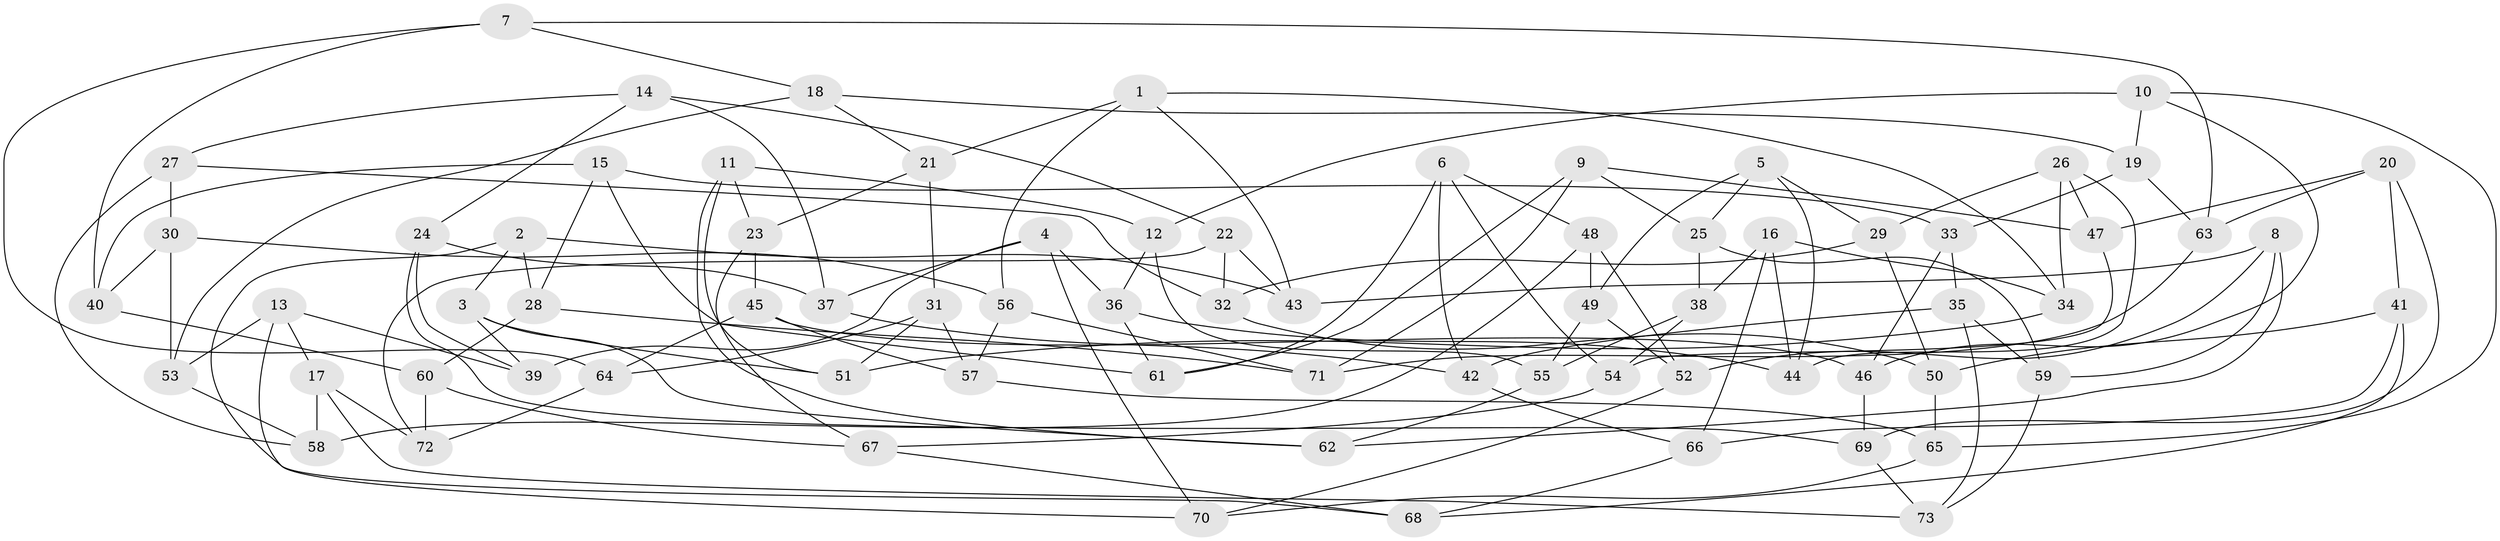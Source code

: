// coarse degree distribution, {6: 0.5581395348837209, 4: 0.3023255813953488, 5: 0.13953488372093023}
// Generated by graph-tools (version 1.1) at 2025/42/03/06/25 10:42:21]
// undirected, 73 vertices, 146 edges
graph export_dot {
graph [start="1"]
  node [color=gray90,style=filled];
  1;
  2;
  3;
  4;
  5;
  6;
  7;
  8;
  9;
  10;
  11;
  12;
  13;
  14;
  15;
  16;
  17;
  18;
  19;
  20;
  21;
  22;
  23;
  24;
  25;
  26;
  27;
  28;
  29;
  30;
  31;
  32;
  33;
  34;
  35;
  36;
  37;
  38;
  39;
  40;
  41;
  42;
  43;
  44;
  45;
  46;
  47;
  48;
  49;
  50;
  51;
  52;
  53;
  54;
  55;
  56;
  57;
  58;
  59;
  60;
  61;
  62;
  63;
  64;
  65;
  66;
  67;
  68;
  69;
  70;
  71;
  72;
  73;
  1 -- 43;
  1 -- 34;
  1 -- 56;
  1 -- 21;
  2 -- 3;
  2 -- 68;
  2 -- 43;
  2 -- 28;
  3 -- 39;
  3 -- 51;
  3 -- 62;
  4 -- 37;
  4 -- 39;
  4 -- 36;
  4 -- 70;
  5 -- 25;
  5 -- 29;
  5 -- 44;
  5 -- 49;
  6 -- 54;
  6 -- 42;
  6 -- 61;
  6 -- 48;
  7 -- 64;
  7 -- 63;
  7 -- 18;
  7 -- 40;
  8 -- 62;
  8 -- 52;
  8 -- 43;
  8 -- 59;
  9 -- 61;
  9 -- 71;
  9 -- 25;
  9 -- 47;
  10 -- 65;
  10 -- 12;
  10 -- 19;
  10 -- 46;
  11 -- 62;
  11 -- 12;
  11 -- 23;
  11 -- 51;
  12 -- 36;
  12 -- 55;
  13 -- 70;
  13 -- 53;
  13 -- 39;
  13 -- 17;
  14 -- 22;
  14 -- 24;
  14 -- 37;
  14 -- 27;
  15 -- 33;
  15 -- 61;
  15 -- 40;
  15 -- 28;
  16 -- 34;
  16 -- 44;
  16 -- 66;
  16 -- 38;
  17 -- 72;
  17 -- 73;
  17 -- 58;
  18 -- 53;
  18 -- 21;
  18 -- 19;
  19 -- 33;
  19 -- 63;
  20 -- 41;
  20 -- 47;
  20 -- 69;
  20 -- 63;
  21 -- 23;
  21 -- 31;
  22 -- 43;
  22 -- 32;
  22 -- 72;
  23 -- 67;
  23 -- 45;
  24 -- 37;
  24 -- 39;
  24 -- 69;
  25 -- 38;
  25 -- 59;
  26 -- 44;
  26 -- 34;
  26 -- 29;
  26 -- 47;
  27 -- 58;
  27 -- 32;
  27 -- 30;
  28 -- 71;
  28 -- 60;
  29 -- 32;
  29 -- 50;
  30 -- 40;
  30 -- 56;
  30 -- 53;
  31 -- 64;
  31 -- 57;
  31 -- 51;
  32 -- 50;
  33 -- 35;
  33 -- 46;
  34 -- 51;
  35 -- 42;
  35 -- 59;
  35 -- 73;
  36 -- 61;
  36 -- 44;
  37 -- 42;
  38 -- 54;
  38 -- 55;
  40 -- 60;
  41 -- 68;
  41 -- 50;
  41 -- 66;
  42 -- 66;
  45 -- 64;
  45 -- 57;
  45 -- 46;
  46 -- 69;
  47 -- 54;
  48 -- 49;
  48 -- 52;
  48 -- 58;
  49 -- 52;
  49 -- 55;
  50 -- 65;
  52 -- 70;
  53 -- 58;
  54 -- 67;
  55 -- 62;
  56 -- 57;
  56 -- 71;
  57 -- 65;
  59 -- 73;
  60 -- 72;
  60 -- 67;
  63 -- 71;
  64 -- 72;
  65 -- 70;
  66 -- 68;
  67 -- 68;
  69 -- 73;
}

